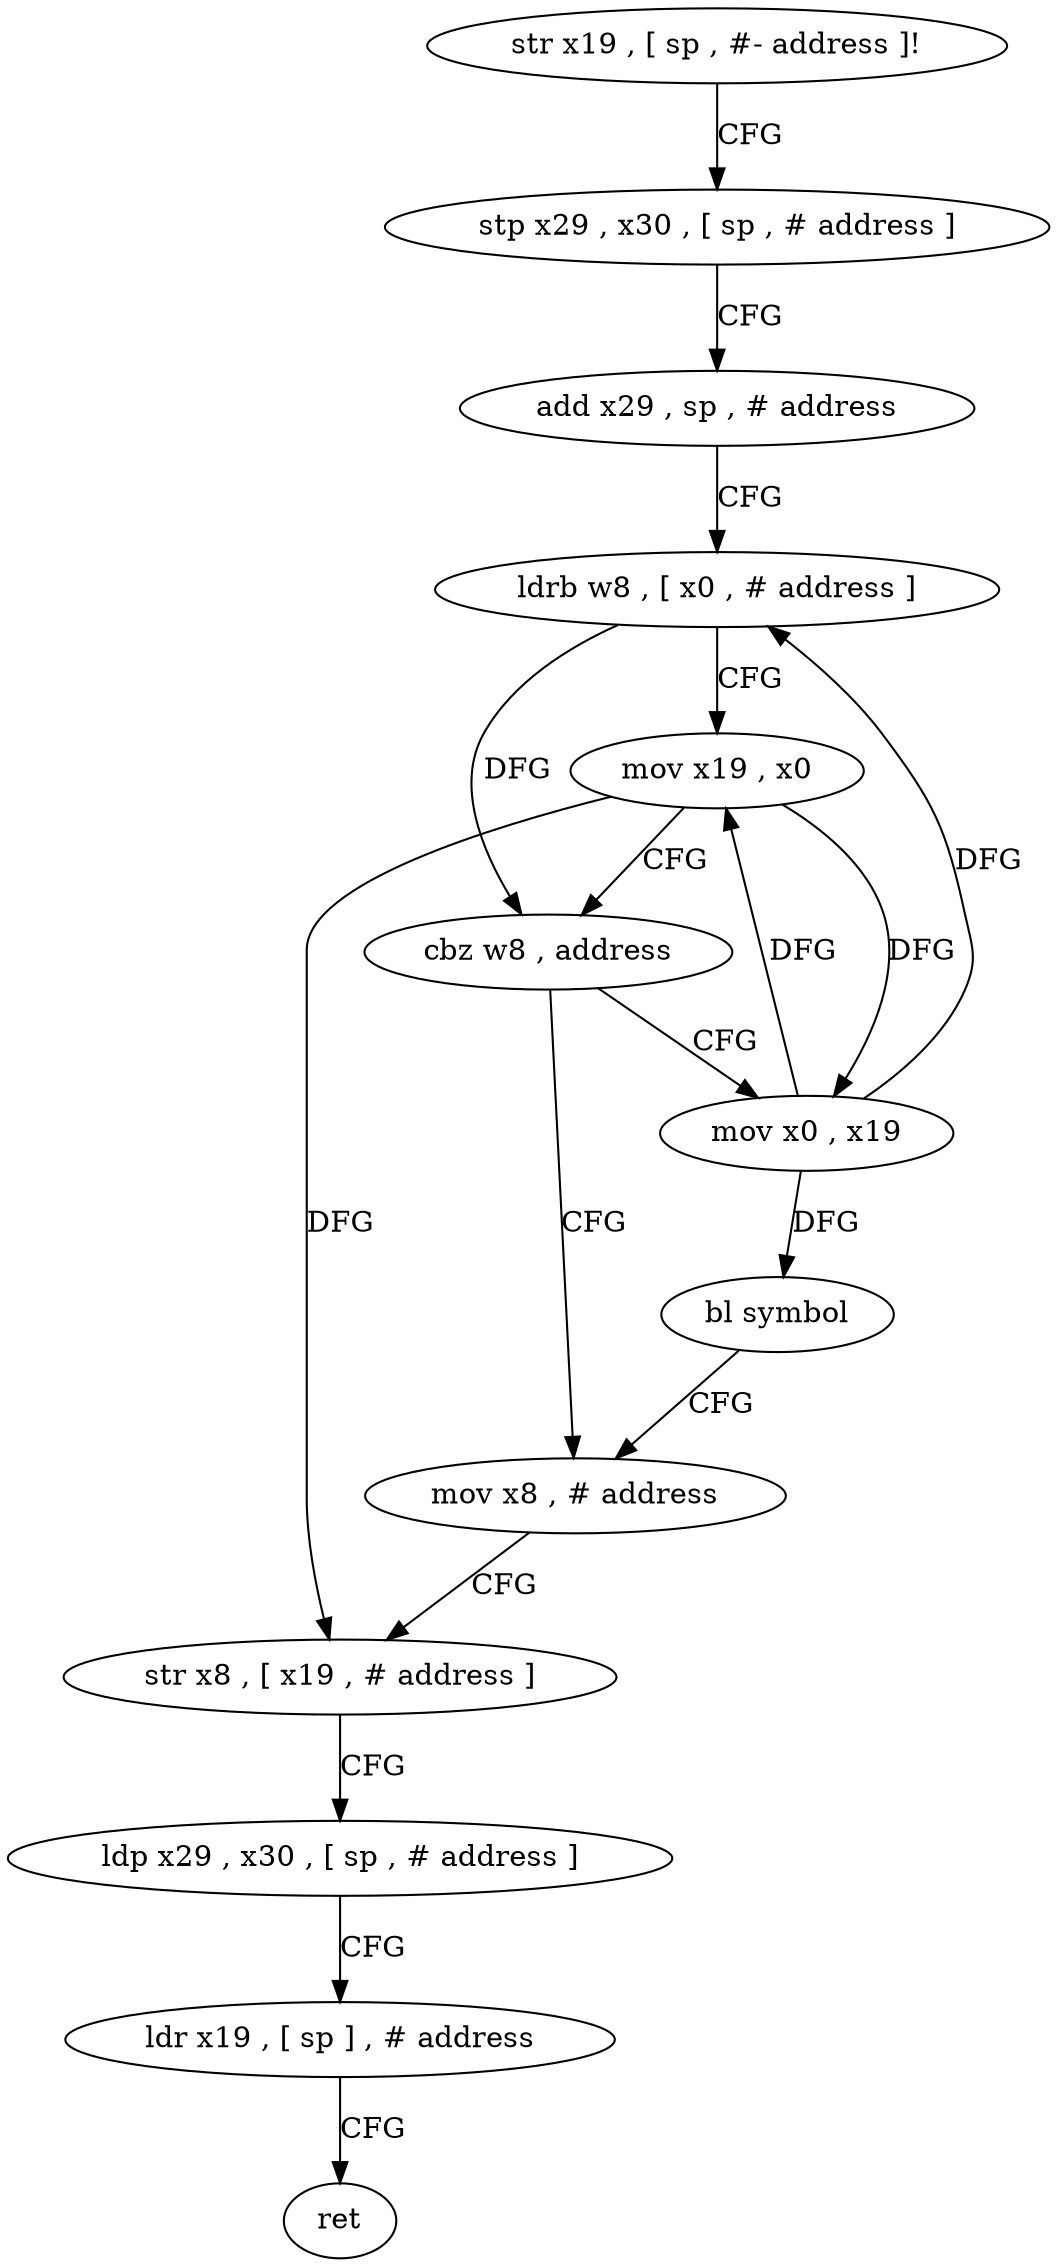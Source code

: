 digraph "func" {
"4219888" [label = "str x19 , [ sp , #- address ]!" ]
"4219892" [label = "stp x29 , x30 , [ sp , # address ]" ]
"4219896" [label = "add x29 , sp , # address" ]
"4219900" [label = "ldrb w8 , [ x0 , # address ]" ]
"4219904" [label = "mov x19 , x0" ]
"4219908" [label = "cbz w8 , address" ]
"4219920" [label = "mov x8 , # address" ]
"4219912" [label = "mov x0 , x19" ]
"4219924" [label = "str x8 , [ x19 , # address ]" ]
"4219928" [label = "ldp x29 , x30 , [ sp , # address ]" ]
"4219932" [label = "ldr x19 , [ sp ] , # address" ]
"4219936" [label = "ret" ]
"4219916" [label = "bl symbol" ]
"4219888" -> "4219892" [ label = "CFG" ]
"4219892" -> "4219896" [ label = "CFG" ]
"4219896" -> "4219900" [ label = "CFG" ]
"4219900" -> "4219904" [ label = "CFG" ]
"4219900" -> "4219908" [ label = "DFG" ]
"4219904" -> "4219908" [ label = "CFG" ]
"4219904" -> "4219924" [ label = "DFG" ]
"4219904" -> "4219912" [ label = "DFG" ]
"4219908" -> "4219920" [ label = "CFG" ]
"4219908" -> "4219912" [ label = "CFG" ]
"4219920" -> "4219924" [ label = "CFG" ]
"4219912" -> "4219916" [ label = "DFG" ]
"4219912" -> "4219900" [ label = "DFG" ]
"4219912" -> "4219904" [ label = "DFG" ]
"4219924" -> "4219928" [ label = "CFG" ]
"4219928" -> "4219932" [ label = "CFG" ]
"4219932" -> "4219936" [ label = "CFG" ]
"4219916" -> "4219920" [ label = "CFG" ]
}
